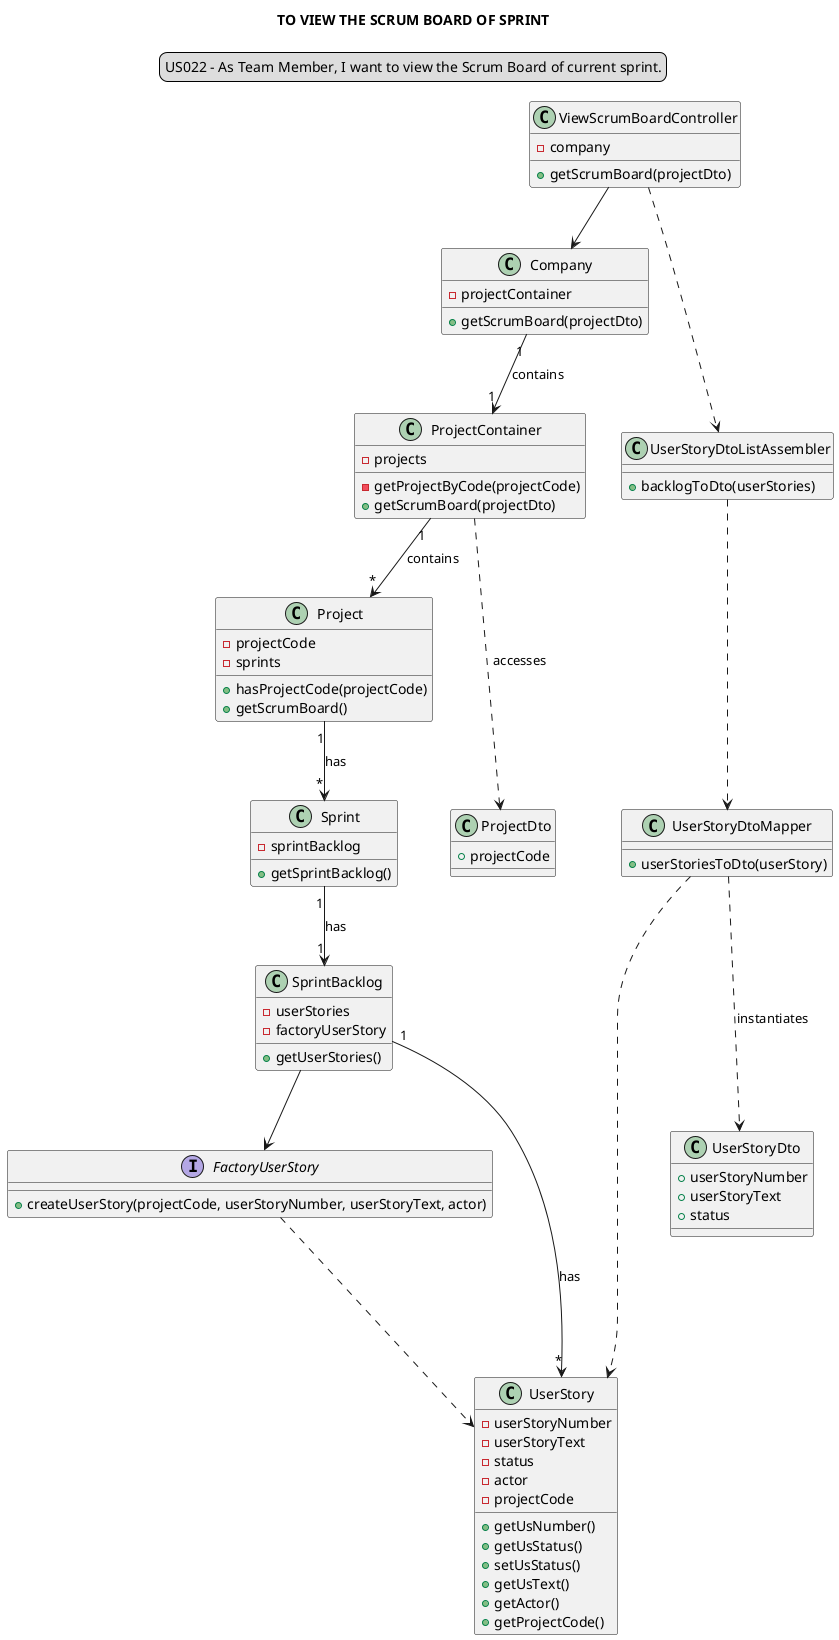 @startuml

skinparam sequenceMessageAlign center
title TO VIEW THE SCRUM BOARD OF SPRINT
legend top
US022 - As Team Member, I want to view the Scrum Board of current sprint.
end legend

class ViewScrumBoardController
class Company
class ProjectContainer
class Project
class Sprint
class SprintBacklog
class ProjectDto
interface FactoryUserStory
class UserStory
class UserStoryDtoListAssembler
class UserStoryDtoMapper
class UserStoryDto

class ViewScrumBoardController {
-company
+getScrumBoard(projectDto)
}

class Company {
-projectContainer
+getScrumBoard(projectDto)
}

class ProjectContainer {
-projects
-getProjectByCode(projectCode)
+getScrumBoard(projectDto)
}

class Project {
-projectCode
-sprints
+hasProjectCode(projectCode)
+getScrumBoard()
}

class Sprint {
-sprintBacklog
+getSprintBacklog()
}

class SprintBacklog {
-userStories
-factoryUserStory
+getUserStories()
}

class ProjectDto {
+projectCode
}

interface FactoryUserStory {
+createUserStory(projectCode, userStoryNumber, userStoryText, actor)
}

class UserStory {
-userStoryNumber
-userStoryText
-status
-actor
-projectCode
+getUsNumber()
+getUsStatus()
+setUsStatus()
+getUsText()
+getActor()
+getProjectCode()
}

class UserStoryDto {
+userStoryNumber
+userStoryText
+status
}

class UserStoryDtoMapper {
+userStoriesToDto(userStory)
}

class UserStoryDtoListAssembler {
+backlogToDto(userStories)
}

"ViewScrumBoardController" --> "Company"
"Company" "1" --> "1" "ProjectContainer": contains
"ProjectContainer" "1" --> "*" "Project": contains
"Project" "1" --> "*" "Sprint": has
"Sprint" "1" --> "1" "SprintBacklog": has
"SprintBacklog" --> "FactoryUserStory"
"SprintBacklog" "1" --> "*" "UserStory": has
"FactoryUserStory" .--> "UserStory"
"ProjectContainer" .--> "ProjectDto": accesses
"ViewScrumBoardController" .--> "UserStoryDtoListAssembler"
"UserStoryDtoListAssembler" .--> "UserStoryDtoMapper"
"UserStoryDtoMapper" .--> "UserStoryDto": instantiates
"UserStoryDtoMapper" .--> "UserStory"

@enduml